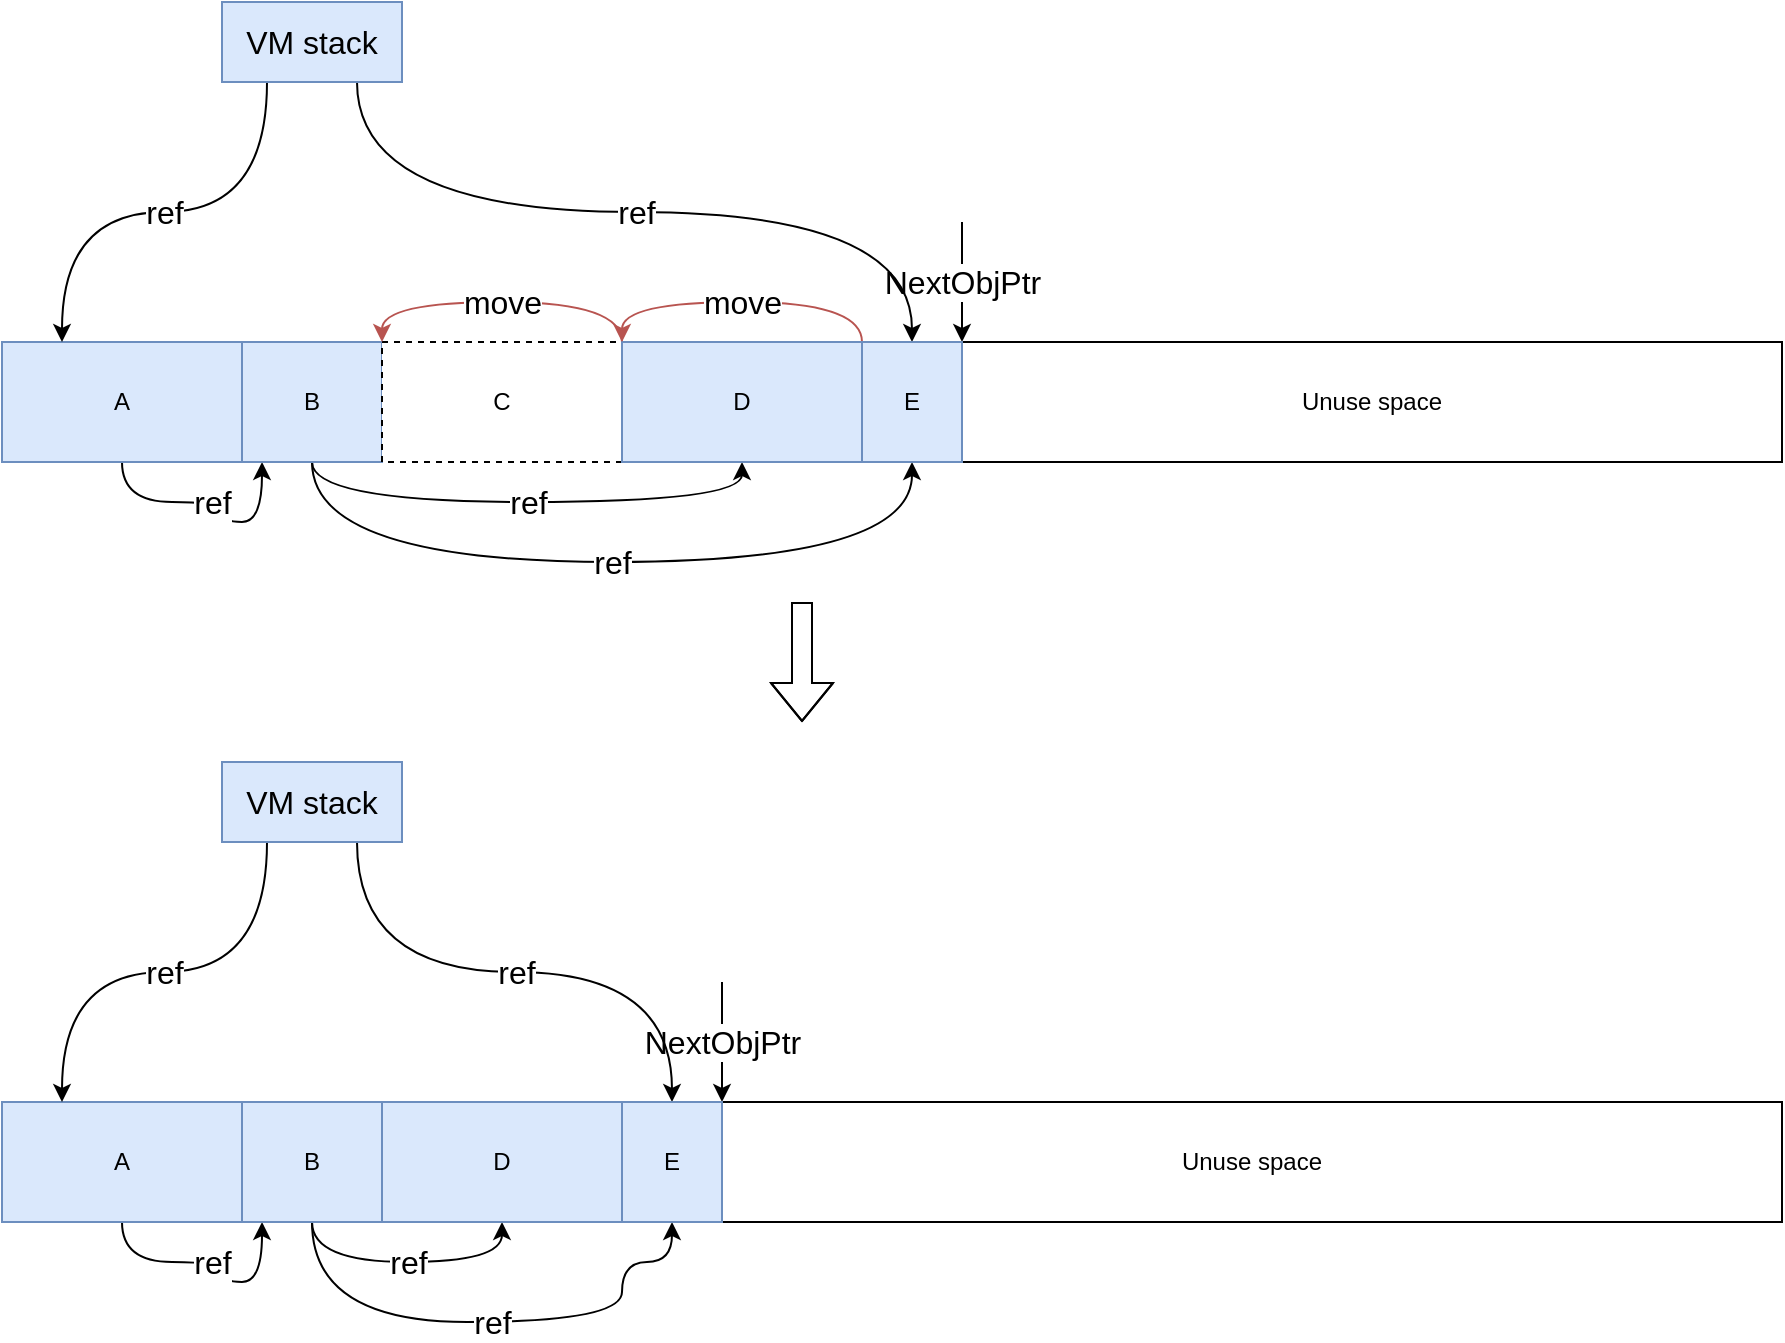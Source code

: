 <mxfile version="22.1.18" type="device">
  <diagram name="Page-1" id="aRk5hDOHGnnmrq85o89h">
    <mxGraphModel dx="1434" dy="746" grid="1" gridSize="10" guides="1" tooltips="1" connect="1" arrows="1" fold="1" page="1" pageScale="1" pageWidth="850" pageHeight="1100" math="0" shadow="0">
      <root>
        <mxCell id="0" />
        <mxCell id="1" parent="0" />
        <mxCell id="EVU7PXSbK8tEOhxRx-Wr-1" value="Unuse space" style="rounded=0;whiteSpace=wrap;html=1;" parent="1" vertex="1">
          <mxGeometry x="500" y="210" width="410" height="60" as="geometry" />
        </mxCell>
        <mxCell id="EVU7PXSbK8tEOhxRx-Wr-2" value="&lt;font style=&quot;font-size: 16px;&quot;&gt;ref&lt;/font&gt;" style="edgeStyle=orthogonalEdgeStyle;rounded=0;orthogonalLoop=1;jettySize=auto;html=1;exitX=0.5;exitY=1;exitDx=0;exitDy=0;entryX=0.143;entryY=1;entryDx=0;entryDy=0;curved=1;entryPerimeter=0;" parent="1" source="EVU7PXSbK8tEOhxRx-Wr-3" target="EVU7PXSbK8tEOhxRx-Wr-6" edge="1">
          <mxGeometry relative="1" as="geometry">
            <Array as="points">
              <mxPoint x="80" y="290" />
              <mxPoint x="130" y="290" />
              <mxPoint x="130" y="300" />
              <mxPoint x="150" y="300" />
            </Array>
          </mxGeometry>
        </mxCell>
        <mxCell id="EVU7PXSbK8tEOhxRx-Wr-3" value="A" style="rounded=0;whiteSpace=wrap;html=1;fillColor=#dae8fc;strokeColor=#6c8ebf;" parent="1" vertex="1">
          <mxGeometry x="20" y="210" width="120" height="60" as="geometry" />
        </mxCell>
        <mxCell id="EVU7PXSbK8tEOhxRx-Wr-4" value="&lt;font style=&quot;font-size: 16px;&quot;&gt;ref&lt;/font&gt;" style="edgeStyle=orthogonalEdgeStyle;rounded=0;orthogonalLoop=1;jettySize=auto;html=1;exitX=0.5;exitY=1;exitDx=0;exitDy=0;entryX=0.5;entryY=1;entryDx=0;entryDy=0;curved=1;" parent="1" source="EVU7PXSbK8tEOhxRx-Wr-6" target="EVU7PXSbK8tEOhxRx-Wr-9" edge="1">
          <mxGeometry relative="1" as="geometry" />
        </mxCell>
        <mxCell id="EVU7PXSbK8tEOhxRx-Wr-5" value="&lt;font style=&quot;font-size: 16px;&quot;&gt;ref&lt;/font&gt;" style="edgeStyle=orthogonalEdgeStyle;rounded=0;orthogonalLoop=1;jettySize=auto;html=1;exitX=0.5;exitY=1;exitDx=0;exitDy=0;entryX=0.5;entryY=1;entryDx=0;entryDy=0;curved=1;" parent="1" source="EVU7PXSbK8tEOhxRx-Wr-6" target="EVU7PXSbK8tEOhxRx-Wr-14" edge="1">
          <mxGeometry relative="1" as="geometry">
            <Array as="points">
              <mxPoint x="175" y="320" />
              <mxPoint x="475" y="320" />
            </Array>
          </mxGeometry>
        </mxCell>
        <mxCell id="EVU7PXSbK8tEOhxRx-Wr-6" value="B" style="rounded=0;whiteSpace=wrap;html=1;fillColor=#dae8fc;strokeColor=#6c8ebf;" parent="1" vertex="1">
          <mxGeometry x="140" y="210" width="70" height="60" as="geometry" />
        </mxCell>
        <mxCell id="EVU7PXSbK8tEOhxRx-Wr-7" value="C" style="rounded=0;whiteSpace=wrap;html=1;dashed=1;" parent="1" vertex="1">
          <mxGeometry x="210" y="210" width="120" height="60" as="geometry" />
        </mxCell>
        <mxCell id="EVU7PXSbK8tEOhxRx-Wr-8" value="&lt;font style=&quot;font-size: 16px;&quot;&gt;NextObjPtr&lt;/font&gt;" style="endArrow=classic;html=1;rounded=0;" parent="1" edge="1">
          <mxGeometry width="50" height="50" relative="1" as="geometry">
            <mxPoint x="500" y="150" as="sourcePoint" />
            <mxPoint x="500" y="210" as="targetPoint" />
          </mxGeometry>
        </mxCell>
        <mxCell id="k5vtKZNniar53S71M5yK-1" value="&lt;font style=&quot;font-size: 16px;&quot;&gt;move&lt;/font&gt;" style="edgeStyle=orthogonalEdgeStyle;rounded=0;orthogonalLoop=1;jettySize=auto;html=1;exitX=0;exitY=0;exitDx=0;exitDy=0;entryX=1;entryY=0;entryDx=0;entryDy=0;curved=1;fillColor=#f8cecc;strokeColor=#b85450;" edge="1" parent="1" source="EVU7PXSbK8tEOhxRx-Wr-9" target="EVU7PXSbK8tEOhxRx-Wr-6">
          <mxGeometry relative="1" as="geometry" />
        </mxCell>
        <mxCell id="EVU7PXSbK8tEOhxRx-Wr-9" value="D" style="rounded=0;whiteSpace=wrap;html=1;fillColor=#dae8fc;strokeColor=#6c8ebf;" parent="1" vertex="1">
          <mxGeometry x="330" y="210" width="120" height="60" as="geometry" />
        </mxCell>
        <mxCell id="EVU7PXSbK8tEOhxRx-Wr-10" value="&lt;font style=&quot;font-size: 16px;&quot;&gt;ref&lt;/font&gt;" style="edgeStyle=orthogonalEdgeStyle;rounded=0;orthogonalLoop=1;jettySize=auto;html=1;exitX=0.25;exitY=1;exitDx=0;exitDy=0;entryX=0.25;entryY=0;entryDx=0;entryDy=0;curved=1;" parent="1" source="EVU7PXSbK8tEOhxRx-Wr-13" target="EVU7PXSbK8tEOhxRx-Wr-3" edge="1">
          <mxGeometry relative="1" as="geometry" />
        </mxCell>
        <mxCell id="EVU7PXSbK8tEOhxRx-Wr-12" value="&lt;font style=&quot;font-size: 16px;&quot;&gt;ref&lt;/font&gt;" style="edgeStyle=orthogonalEdgeStyle;rounded=0;orthogonalLoop=1;jettySize=auto;html=1;exitX=0.75;exitY=1;exitDx=0;exitDy=0;entryX=0.5;entryY=0;entryDx=0;entryDy=0;curved=1;" parent="1" source="EVU7PXSbK8tEOhxRx-Wr-13" target="EVU7PXSbK8tEOhxRx-Wr-14" edge="1">
          <mxGeometry relative="1" as="geometry" />
        </mxCell>
        <mxCell id="EVU7PXSbK8tEOhxRx-Wr-13" value="&lt;font style=&quot;font-size: 16px;&quot;&gt;VM stack&lt;/font&gt;" style="rounded=0;whiteSpace=wrap;html=1;fillColor=#dae8fc;strokeColor=#6c8ebf;" parent="1" vertex="1">
          <mxGeometry x="130" y="40" width="90" height="40" as="geometry" />
        </mxCell>
        <mxCell id="k5vtKZNniar53S71M5yK-3" value="&lt;font style=&quot;font-size: 16px;&quot;&gt;move&lt;/font&gt;" style="edgeStyle=orthogonalEdgeStyle;rounded=0;orthogonalLoop=1;jettySize=auto;html=1;exitX=0;exitY=0;exitDx=0;exitDy=0;entryX=1;entryY=0;entryDx=0;entryDy=0;curved=1;fillColor=#f8cecc;strokeColor=#b85450;" edge="1" parent="1" source="EVU7PXSbK8tEOhxRx-Wr-14" target="EVU7PXSbK8tEOhxRx-Wr-7">
          <mxGeometry relative="1" as="geometry" />
        </mxCell>
        <mxCell id="EVU7PXSbK8tEOhxRx-Wr-14" value="E" style="rounded=0;whiteSpace=wrap;html=1;fillColor=#dae8fc;strokeColor=#6c8ebf;" parent="1" vertex="1">
          <mxGeometry x="450" y="210" width="50" height="60" as="geometry" />
        </mxCell>
        <mxCell id="k5vtKZNniar53S71M5yK-4" value="Unuse space" style="rounded=0;whiteSpace=wrap;html=1;" vertex="1" parent="1">
          <mxGeometry x="380" y="590" width="530" height="60" as="geometry" />
        </mxCell>
        <mxCell id="k5vtKZNniar53S71M5yK-5" value="&lt;font style=&quot;font-size: 16px;&quot;&gt;ref&lt;/font&gt;" style="edgeStyle=orthogonalEdgeStyle;rounded=0;orthogonalLoop=1;jettySize=auto;html=1;exitX=0.5;exitY=1;exitDx=0;exitDy=0;entryX=0.143;entryY=1;entryDx=0;entryDy=0;curved=1;entryPerimeter=0;" edge="1" parent="1" source="k5vtKZNniar53S71M5yK-6" target="k5vtKZNniar53S71M5yK-9">
          <mxGeometry relative="1" as="geometry">
            <Array as="points">
              <mxPoint x="80" y="670" />
              <mxPoint x="130" y="670" />
              <mxPoint x="130" y="680" />
              <mxPoint x="150" y="680" />
            </Array>
          </mxGeometry>
        </mxCell>
        <mxCell id="k5vtKZNniar53S71M5yK-6" value="A" style="rounded=0;whiteSpace=wrap;html=1;fillColor=#dae8fc;strokeColor=#6c8ebf;" vertex="1" parent="1">
          <mxGeometry x="20" y="590" width="120" height="60" as="geometry" />
        </mxCell>
        <mxCell id="k5vtKZNniar53S71M5yK-7" value="&lt;font style=&quot;font-size: 16px;&quot;&gt;ref&lt;/font&gt;" style="edgeStyle=orthogonalEdgeStyle;rounded=0;orthogonalLoop=1;jettySize=auto;html=1;exitX=0.5;exitY=1;exitDx=0;exitDy=0;entryX=0.5;entryY=1;entryDx=0;entryDy=0;curved=1;" edge="1" parent="1" source="k5vtKZNniar53S71M5yK-9" target="k5vtKZNniar53S71M5yK-13">
          <mxGeometry relative="1" as="geometry" />
        </mxCell>
        <mxCell id="k5vtKZNniar53S71M5yK-8" value="&lt;font style=&quot;font-size: 16px;&quot;&gt;ref&lt;/font&gt;" style="edgeStyle=orthogonalEdgeStyle;rounded=0;orthogonalLoop=1;jettySize=auto;html=1;exitX=0.5;exitY=1;exitDx=0;exitDy=0;entryX=0.5;entryY=1;entryDx=0;entryDy=0;curved=1;" edge="1" parent="1" source="k5vtKZNniar53S71M5yK-9" target="k5vtKZNniar53S71M5yK-18">
          <mxGeometry relative="1" as="geometry">
            <Array as="points">
              <mxPoint x="175" y="700" />
              <mxPoint x="330" y="700" />
              <mxPoint x="330" y="670" />
              <mxPoint x="355" y="670" />
            </Array>
          </mxGeometry>
        </mxCell>
        <mxCell id="k5vtKZNniar53S71M5yK-9" value="B" style="rounded=0;whiteSpace=wrap;html=1;fillColor=#dae8fc;strokeColor=#6c8ebf;" vertex="1" parent="1">
          <mxGeometry x="140" y="590" width="70" height="60" as="geometry" />
        </mxCell>
        <mxCell id="k5vtKZNniar53S71M5yK-11" value="&lt;font style=&quot;font-size: 16px;&quot;&gt;NextObjPtr&lt;/font&gt;" style="endArrow=classic;html=1;rounded=0;" edge="1" parent="1">
          <mxGeometry width="50" height="50" relative="1" as="geometry">
            <mxPoint x="380" y="530" as="sourcePoint" />
            <mxPoint x="380" y="590" as="targetPoint" />
          </mxGeometry>
        </mxCell>
        <mxCell id="k5vtKZNniar53S71M5yK-13" value="D" style="rounded=0;whiteSpace=wrap;html=1;fillColor=#dae8fc;strokeColor=#6c8ebf;" vertex="1" parent="1">
          <mxGeometry x="210" y="590" width="120" height="60" as="geometry" />
        </mxCell>
        <mxCell id="k5vtKZNniar53S71M5yK-14" value="&lt;font style=&quot;font-size: 16px;&quot;&gt;ref&lt;/font&gt;" style="edgeStyle=orthogonalEdgeStyle;rounded=0;orthogonalLoop=1;jettySize=auto;html=1;exitX=0.25;exitY=1;exitDx=0;exitDy=0;entryX=0.25;entryY=0;entryDx=0;entryDy=0;curved=1;" edge="1" parent="1" source="k5vtKZNniar53S71M5yK-16" target="k5vtKZNniar53S71M5yK-6">
          <mxGeometry relative="1" as="geometry" />
        </mxCell>
        <mxCell id="k5vtKZNniar53S71M5yK-15" value="&lt;font style=&quot;font-size: 16px;&quot;&gt;ref&lt;/font&gt;" style="edgeStyle=orthogonalEdgeStyle;rounded=0;orthogonalLoop=1;jettySize=auto;html=1;exitX=0.75;exitY=1;exitDx=0;exitDy=0;entryX=0.5;entryY=0;entryDx=0;entryDy=0;curved=1;" edge="1" parent="1" source="k5vtKZNniar53S71M5yK-16" target="k5vtKZNniar53S71M5yK-18">
          <mxGeometry relative="1" as="geometry" />
        </mxCell>
        <mxCell id="k5vtKZNniar53S71M5yK-16" value="&lt;font style=&quot;font-size: 16px;&quot;&gt;VM stack&lt;/font&gt;" style="rounded=0;whiteSpace=wrap;html=1;fillColor=#dae8fc;strokeColor=#6c8ebf;" vertex="1" parent="1">
          <mxGeometry x="130" y="420" width="90" height="40" as="geometry" />
        </mxCell>
        <mxCell id="k5vtKZNniar53S71M5yK-18" value="E" style="rounded=0;whiteSpace=wrap;html=1;fillColor=#dae8fc;strokeColor=#6c8ebf;" vertex="1" parent="1">
          <mxGeometry x="330" y="590" width="50" height="60" as="geometry" />
        </mxCell>
        <mxCell id="k5vtKZNniar53S71M5yK-19" value="" style="shape=flexArrow;endArrow=classic;html=1;rounded=0;" edge="1" parent="1">
          <mxGeometry width="50" height="50" relative="1" as="geometry">
            <mxPoint x="420" y="340" as="sourcePoint" />
            <mxPoint x="420" y="400" as="targetPoint" />
            <Array as="points">
              <mxPoint x="420" y="370" />
            </Array>
          </mxGeometry>
        </mxCell>
      </root>
    </mxGraphModel>
  </diagram>
</mxfile>
